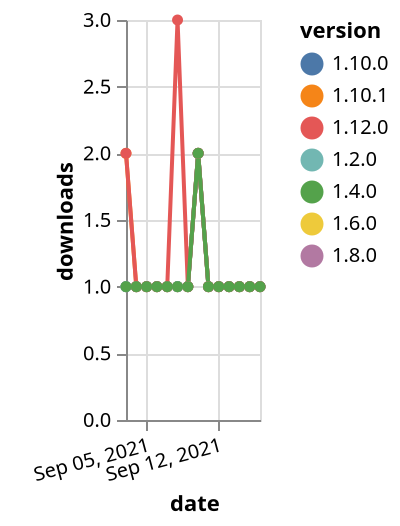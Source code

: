 {"$schema": "https://vega.github.io/schema/vega-lite/v5.json", "description": "A simple bar chart with embedded data.", "data": {"values": [{"date": "2021-09-03", "total": 184, "delta": 1, "version": "1.6.0"}, {"date": "2021-09-04", "total": 185, "delta": 1, "version": "1.6.0"}, {"date": "2021-09-05", "total": 186, "delta": 1, "version": "1.6.0"}, {"date": "2021-09-06", "total": 187, "delta": 1, "version": "1.6.0"}, {"date": "2021-09-07", "total": 188, "delta": 1, "version": "1.6.0"}, {"date": "2021-09-08", "total": 189, "delta": 1, "version": "1.6.0"}, {"date": "2021-09-09", "total": 190, "delta": 1, "version": "1.6.0"}, {"date": "2021-09-10", "total": 192, "delta": 2, "version": "1.6.0"}, {"date": "2021-09-11", "total": 193, "delta": 1, "version": "1.6.0"}, {"date": "2021-09-12", "total": 194, "delta": 1, "version": "1.6.0"}, {"date": "2021-09-13", "total": 195, "delta": 1, "version": "1.6.0"}, {"date": "2021-09-14", "total": 196, "delta": 1, "version": "1.6.0"}, {"date": "2021-09-15", "total": 197, "delta": 1, "version": "1.6.0"}, {"date": "2021-09-16", "total": 198, "delta": 1, "version": "1.6.0"}, {"date": "2021-09-03", "total": 133, "delta": 2, "version": "1.10.1"}, {"date": "2021-09-04", "total": 134, "delta": 1, "version": "1.10.1"}, {"date": "2021-09-05", "total": 135, "delta": 1, "version": "1.10.1"}, {"date": "2021-09-06", "total": 136, "delta": 1, "version": "1.10.1"}, {"date": "2021-09-07", "total": 137, "delta": 1, "version": "1.10.1"}, {"date": "2021-09-08", "total": 138, "delta": 1, "version": "1.10.1"}, {"date": "2021-09-09", "total": 139, "delta": 1, "version": "1.10.1"}, {"date": "2021-09-10", "total": 141, "delta": 2, "version": "1.10.1"}, {"date": "2021-09-11", "total": 142, "delta": 1, "version": "1.10.1"}, {"date": "2021-09-12", "total": 143, "delta": 1, "version": "1.10.1"}, {"date": "2021-09-13", "total": 144, "delta": 1, "version": "1.10.1"}, {"date": "2021-09-14", "total": 145, "delta": 1, "version": "1.10.1"}, {"date": "2021-09-15", "total": 146, "delta": 1, "version": "1.10.1"}, {"date": "2021-09-16", "total": 147, "delta": 1, "version": "1.10.1"}, {"date": "2021-09-03", "total": 166, "delta": 1, "version": "1.8.0"}, {"date": "2021-09-04", "total": 167, "delta": 1, "version": "1.8.0"}, {"date": "2021-09-05", "total": 168, "delta": 1, "version": "1.8.0"}, {"date": "2021-09-06", "total": 169, "delta": 1, "version": "1.8.0"}, {"date": "2021-09-07", "total": 170, "delta": 1, "version": "1.8.0"}, {"date": "2021-09-08", "total": 171, "delta": 1, "version": "1.8.0"}, {"date": "2021-09-09", "total": 172, "delta": 1, "version": "1.8.0"}, {"date": "2021-09-10", "total": 174, "delta": 2, "version": "1.8.0"}, {"date": "2021-09-11", "total": 175, "delta": 1, "version": "1.8.0"}, {"date": "2021-09-12", "total": 176, "delta": 1, "version": "1.8.0"}, {"date": "2021-09-13", "total": 177, "delta": 1, "version": "1.8.0"}, {"date": "2021-09-14", "total": 178, "delta": 1, "version": "1.8.0"}, {"date": "2021-09-15", "total": 179, "delta": 1, "version": "1.8.0"}, {"date": "2021-09-16", "total": 180, "delta": 1, "version": "1.8.0"}, {"date": "2021-09-03", "total": 152, "delta": 1, "version": "1.10.0"}, {"date": "2021-09-04", "total": 153, "delta": 1, "version": "1.10.0"}, {"date": "2021-09-05", "total": 154, "delta": 1, "version": "1.10.0"}, {"date": "2021-09-06", "total": 155, "delta": 1, "version": "1.10.0"}, {"date": "2021-09-07", "total": 156, "delta": 1, "version": "1.10.0"}, {"date": "2021-09-08", "total": 157, "delta": 1, "version": "1.10.0"}, {"date": "2021-09-09", "total": 158, "delta": 1, "version": "1.10.0"}, {"date": "2021-09-10", "total": 160, "delta": 2, "version": "1.10.0"}, {"date": "2021-09-11", "total": 161, "delta": 1, "version": "1.10.0"}, {"date": "2021-09-12", "total": 162, "delta": 1, "version": "1.10.0"}, {"date": "2021-09-13", "total": 163, "delta": 1, "version": "1.10.0"}, {"date": "2021-09-14", "total": 164, "delta": 1, "version": "1.10.0"}, {"date": "2021-09-15", "total": 165, "delta": 1, "version": "1.10.0"}, {"date": "2021-09-16", "total": 166, "delta": 1, "version": "1.10.0"}, {"date": "2021-09-03", "total": 242, "delta": 1, "version": "1.2.0"}, {"date": "2021-09-04", "total": 243, "delta": 1, "version": "1.2.0"}, {"date": "2021-09-05", "total": 244, "delta": 1, "version": "1.2.0"}, {"date": "2021-09-06", "total": 245, "delta": 1, "version": "1.2.0"}, {"date": "2021-09-07", "total": 246, "delta": 1, "version": "1.2.0"}, {"date": "2021-09-08", "total": 247, "delta": 1, "version": "1.2.0"}, {"date": "2021-09-09", "total": 248, "delta": 1, "version": "1.2.0"}, {"date": "2021-09-10", "total": 250, "delta": 2, "version": "1.2.0"}, {"date": "2021-09-11", "total": 251, "delta": 1, "version": "1.2.0"}, {"date": "2021-09-12", "total": 252, "delta": 1, "version": "1.2.0"}, {"date": "2021-09-13", "total": 253, "delta": 1, "version": "1.2.0"}, {"date": "2021-09-14", "total": 254, "delta": 1, "version": "1.2.0"}, {"date": "2021-09-15", "total": 255, "delta": 1, "version": "1.2.0"}, {"date": "2021-09-16", "total": 256, "delta": 1, "version": "1.2.0"}, {"date": "2021-09-03", "total": 123, "delta": 2, "version": "1.12.0"}, {"date": "2021-09-04", "total": 124, "delta": 1, "version": "1.12.0"}, {"date": "2021-09-05", "total": 125, "delta": 1, "version": "1.12.0"}, {"date": "2021-09-06", "total": 126, "delta": 1, "version": "1.12.0"}, {"date": "2021-09-07", "total": 127, "delta": 1, "version": "1.12.0"}, {"date": "2021-09-08", "total": 130, "delta": 3, "version": "1.12.0"}, {"date": "2021-09-09", "total": 131, "delta": 1, "version": "1.12.0"}, {"date": "2021-09-10", "total": 133, "delta": 2, "version": "1.12.0"}, {"date": "2021-09-11", "total": 134, "delta": 1, "version": "1.12.0"}, {"date": "2021-09-12", "total": 135, "delta": 1, "version": "1.12.0"}, {"date": "2021-09-13", "total": 136, "delta": 1, "version": "1.12.0"}, {"date": "2021-09-14", "total": 137, "delta": 1, "version": "1.12.0"}, {"date": "2021-09-15", "total": 138, "delta": 1, "version": "1.12.0"}, {"date": "2021-09-16", "total": 139, "delta": 1, "version": "1.12.0"}, {"date": "2021-09-03", "total": 194, "delta": 1, "version": "1.4.0"}, {"date": "2021-09-04", "total": 195, "delta": 1, "version": "1.4.0"}, {"date": "2021-09-05", "total": 196, "delta": 1, "version": "1.4.0"}, {"date": "2021-09-06", "total": 197, "delta": 1, "version": "1.4.0"}, {"date": "2021-09-07", "total": 198, "delta": 1, "version": "1.4.0"}, {"date": "2021-09-08", "total": 199, "delta": 1, "version": "1.4.0"}, {"date": "2021-09-09", "total": 200, "delta": 1, "version": "1.4.0"}, {"date": "2021-09-10", "total": 202, "delta": 2, "version": "1.4.0"}, {"date": "2021-09-11", "total": 203, "delta": 1, "version": "1.4.0"}, {"date": "2021-09-12", "total": 204, "delta": 1, "version": "1.4.0"}, {"date": "2021-09-13", "total": 205, "delta": 1, "version": "1.4.0"}, {"date": "2021-09-14", "total": 206, "delta": 1, "version": "1.4.0"}, {"date": "2021-09-15", "total": 207, "delta": 1, "version": "1.4.0"}, {"date": "2021-09-16", "total": 208, "delta": 1, "version": "1.4.0"}]}, "width": "container", "mark": {"type": "line", "point": {"filled": true}}, "encoding": {"x": {"field": "date", "type": "temporal", "timeUnit": "yearmonthdate", "title": "date", "axis": {"labelAngle": -15}}, "y": {"field": "delta", "type": "quantitative", "title": "downloads"}, "color": {"field": "version", "type": "nominal"}, "tooltip": {"field": "delta"}}}